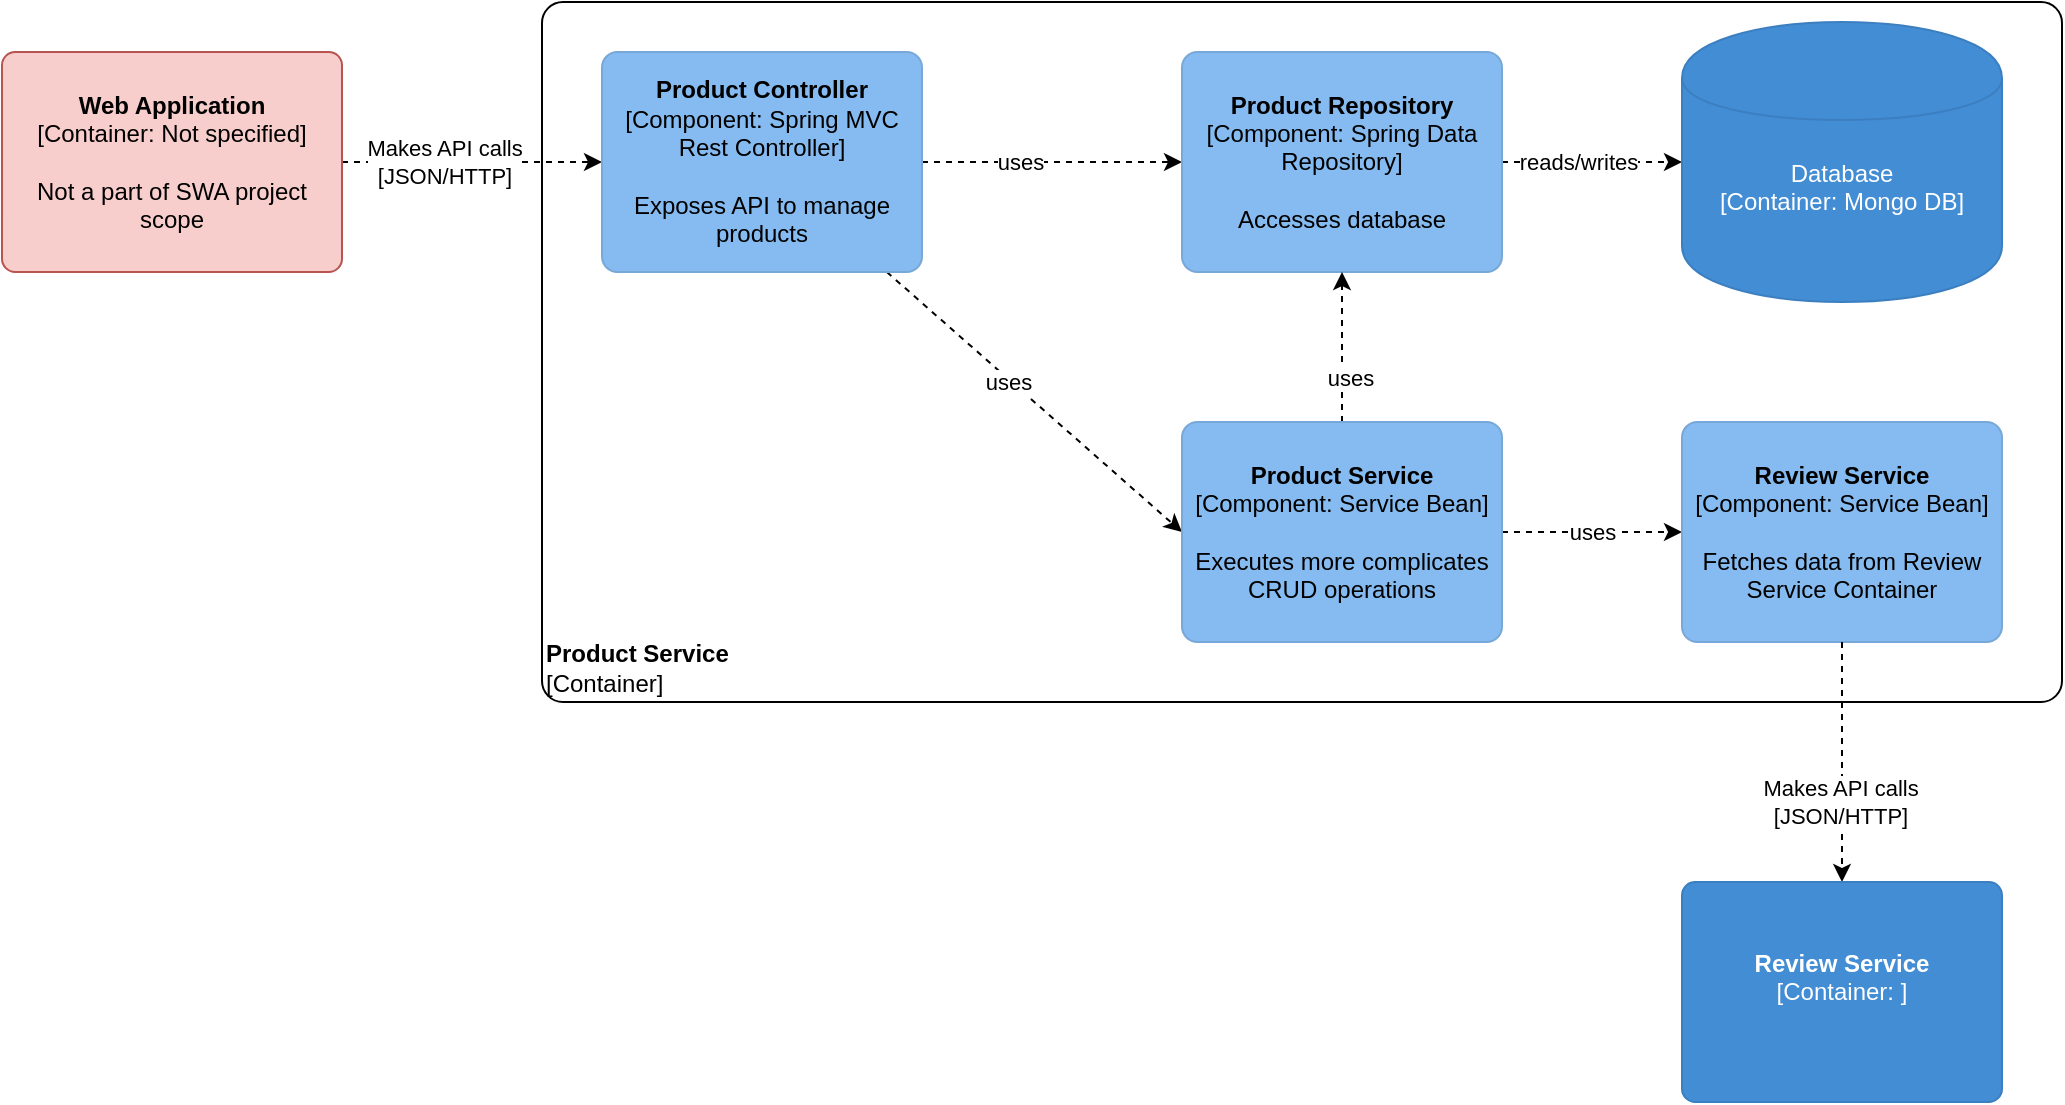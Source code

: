 <mxfile version="13.0.8" type="device"><diagram id="yAUHVVluAWR5y7W_HM3Q" name="Page-1"><mxGraphModel dx="1773" dy="600" grid="1" gridSize="10" guides="1" tooltips="1" connect="1" arrows="1" fold="1" page="1" pageScale="1" pageWidth="827" pageHeight="1169" math="0" shadow="0"><root><mxCell id="0"/><mxCell id="1" parent="0"/><object label="&lt;div style=&quot;text-align: left&quot;&gt;&lt;b&gt;Product Service&lt;/b&gt;&lt;/div&gt;&lt;div style=&quot;text-align: left&quot;&gt;[Container]&lt;/div&gt;" placeholders="1" c4Name="Product Service" c4Type="ExecutionEnvironment" c4Application="Component" id="vnz1lYTZCwUQaiU7w8F0-27"><mxCell style="rounded=1;whiteSpace=wrap;html=1;labelBackgroundColor=none;fillColor=#ffffff;fontColor=#000000;align=left;arcSize=3;strokeColor=#000000;verticalAlign=bottom;" parent="1" vertex="1"><mxGeometry x="130" y="170" width="760" height="350" as="geometry"/><C4ExecutionEnvironment as="c4"/></mxCell></object><mxCell id="vnz1lYTZCwUQaiU7w8F0-33" style="rounded=0;orthogonalLoop=1;jettySize=auto;html=1;entryX=0;entryY=0.5;entryDx=0;entryDy=0;dashed=1;" parent="1" source="vnz1lYTZCwUQaiU7w8F0-29" target="vnz1lYTZCwUQaiU7w8F0-31" edge="1"><mxGeometry relative="1" as="geometry"/></mxCell><mxCell id="vnz1lYTZCwUQaiU7w8F0-34" value="Makes API calls&lt;br&gt;[JSON/HTTP]" style="edgeLabel;html=1;align=center;verticalAlign=middle;resizable=0;points=[];" parent="vnz1lYTZCwUQaiU7w8F0-33" vertex="1" connectable="0"><mxGeometry x="-0.214" relative="1" as="geometry"><mxPoint as="offset"/></mxGeometry></mxCell><object label="&lt;span&gt;&lt;b&gt;Web Application&lt;/b&gt;&lt;/span&gt;&lt;div&gt;[Container:&amp;nbsp;&lt;span&gt;Not specified&lt;/span&gt;&lt;span&gt;]&lt;/span&gt;&lt;/div&gt;&lt;div&gt;&lt;br&gt;&lt;/div&gt;&lt;div&gt;Not a part of SWA project scope&lt;/div&gt;" placeholders="1" c4Name="Web Application" c4Type="Container" c4Technology="Not specified" c4Description="Not a part of SWA project scope" id="vnz1lYTZCwUQaiU7w8F0-29"><mxCell style="rounded=1;whiteSpace=wrap;html=1;labelBackgroundColor=none;fillColor=#f8cecc;align=center;arcSize=6;strokeColor=#b85450;" parent="1" vertex="1"><mxGeometry x="-140" y="195" width="170" height="110" as="geometry"/><C4Container as="c4"/></mxCell></object><mxCell id="vnz1lYTZCwUQaiU7w8F0-36" style="edgeStyle=none;rounded=0;orthogonalLoop=1;jettySize=auto;html=1;entryX=0;entryY=0.5;entryDx=0;entryDy=0;dashed=1;" parent="1" source="vnz1lYTZCwUQaiU7w8F0-31" target="vnz1lYTZCwUQaiU7w8F0-35" edge="1"><mxGeometry relative="1" as="geometry"/></mxCell><mxCell id="vnz1lYTZCwUQaiU7w8F0-37" value="uses" style="edgeLabel;html=1;align=center;verticalAlign=middle;resizable=0;points=[];" parent="vnz1lYTZCwUQaiU7w8F0-36" vertex="1" connectable="0"><mxGeometry x="-0.472" relative="1" as="geometry"><mxPoint x="14.17" as="offset"/></mxGeometry></mxCell><mxCell id="vnz1lYTZCwUQaiU7w8F0-44" style="edgeStyle=none;rounded=0;orthogonalLoop=1;jettySize=auto;html=1;entryX=0;entryY=0.5;entryDx=0;entryDy=0;dashed=1;" parent="1" source="vnz1lYTZCwUQaiU7w8F0-31" target="vnz1lYTZCwUQaiU7w8F0-38" edge="1"><mxGeometry relative="1" as="geometry"/></mxCell><mxCell id="vnz1lYTZCwUQaiU7w8F0-45" value="uses" style="edgeLabel;html=1;align=center;verticalAlign=middle;resizable=0;points=[];" parent="vnz1lYTZCwUQaiU7w8F0-44" vertex="1" connectable="0"><mxGeometry x="-0.172" y="-1" relative="1" as="geometry"><mxPoint as="offset"/></mxGeometry></mxCell><object label="&lt;span&gt;&lt;b&gt;Product Controller&lt;/b&gt;&lt;/span&gt;&lt;div&gt;[Component:&amp;nbsp;&lt;span&gt;Spring MVC Rest Controller&lt;/span&gt;&lt;span&gt;]&lt;/span&gt;&lt;/div&gt;&lt;div&gt;&lt;br&gt;&lt;/div&gt;&lt;div&gt;Exposes API to manage products&lt;/div&gt;" placeholders="1" c4Name="Product Controller" c4Type="Component" c4Technology="Spring MVC Rest Controller" c4Description="Exposes API to manage products" id="vnz1lYTZCwUQaiU7w8F0-31"><mxCell style="rounded=1;whiteSpace=wrap;html=1;labelBackgroundColor=none;fillColor=#85bbf0;fontColor=#000000;align=center;arcSize=7;strokeColor=#78a8d8;" parent="1" vertex="1"><mxGeometry x="160" y="195" width="160" height="110" as="geometry"/><C4Component as="c4"/></mxCell></object><mxCell id="vnz1lYTZCwUQaiU7w8F0-42" style="edgeStyle=none;rounded=0;orthogonalLoop=1;jettySize=auto;html=1;entryX=0;entryY=0.5;entryDx=0;entryDy=0;dashed=1;" parent="1" source="vnz1lYTZCwUQaiU7w8F0-35" target="vnz1lYTZCwUQaiU7w8F0-41" edge="1"><mxGeometry relative="1" as="geometry"/></mxCell><mxCell id="vnz1lYTZCwUQaiU7w8F0-43" value="&lt;div&gt;reads/writes&lt;/div&gt;" style="edgeLabel;html=1;align=center;verticalAlign=middle;resizable=0;points=[];" parent="vnz1lYTZCwUQaiU7w8F0-42" vertex="1" connectable="0"><mxGeometry x="0.533" y="-2" relative="1" as="geometry"><mxPoint x="-31.67" y="-2" as="offset"/></mxGeometry></mxCell><object label="&lt;span&gt;&lt;b&gt;Product Repository&lt;/b&gt;&lt;/span&gt;&lt;div&gt;[Component:&amp;nbsp;&lt;span&gt;Spring Data Repository&lt;/span&gt;&lt;span&gt;]&lt;/span&gt;&lt;/div&gt;&lt;div&gt;&lt;br&gt;&lt;/div&gt;&lt;div&gt;Accesses database&lt;/div&gt;" placeholders="1" c4Name="Product Repository" c4Type="Component" c4Technology="Spring Data Repository" c4Description="Accesses database" id="vnz1lYTZCwUQaiU7w8F0-35"><mxCell style="rounded=1;whiteSpace=wrap;html=1;labelBackgroundColor=none;fillColor=#85bbf0;fontColor=#000000;align=center;arcSize=7;strokeColor=#78a8d8;" parent="1" vertex="1"><mxGeometry x="450" y="195" width="160" height="110" as="geometry"/><C4Component as="c4"/></mxCell></object><mxCell id="vnz1lYTZCwUQaiU7w8F0-46" style="edgeStyle=none;rounded=0;orthogonalLoop=1;jettySize=auto;html=1;entryX=0.5;entryY=1;entryDx=0;entryDy=0;dashed=1;" parent="1" source="vnz1lYTZCwUQaiU7w8F0-38" target="vnz1lYTZCwUQaiU7w8F0-35" edge="1"><mxGeometry relative="1" as="geometry"/></mxCell><mxCell id="vnz1lYTZCwUQaiU7w8F0-47" value="uses" style="edgeLabel;html=1;align=center;verticalAlign=middle;resizable=0;points=[];" parent="vnz1lYTZCwUQaiU7w8F0-46" vertex="1" connectable="0"><mxGeometry x="-0.401" y="-4" relative="1" as="geometry"><mxPoint as="offset"/></mxGeometry></mxCell><mxCell id="vnz1lYTZCwUQaiU7w8F0-49" value="uses" style="edgeStyle=none;rounded=0;orthogonalLoop=1;jettySize=auto;html=1;entryX=0;entryY=0.5;entryDx=0;entryDy=0;dashed=1;" parent="1" source="vnz1lYTZCwUQaiU7w8F0-38" target="vnz1lYTZCwUQaiU7w8F0-48" edge="1"><mxGeometry relative="1" as="geometry"/></mxCell><object label="&lt;span&gt;&lt;b&gt;Product Service&lt;/b&gt;&lt;/span&gt;&lt;div&gt;[Component:&amp;nbsp;&lt;span&gt;Service Bean&lt;/span&gt;&lt;span&gt;]&lt;/span&gt;&lt;/div&gt;&lt;div&gt;&lt;br&gt;&lt;/div&gt;&lt;div&gt;Executes more complicates CRUD operations&lt;/div&gt;" placeholders="1" c4Name="Product Service" c4Type="Component" c4Technology="Service Bean" c4Description="Executes more complicates CRUD operations" id="vnz1lYTZCwUQaiU7w8F0-38"><mxCell style="rounded=1;whiteSpace=wrap;html=1;labelBackgroundColor=none;fillColor=#85bbf0;fontColor=#000000;align=center;arcSize=7;strokeColor=#78a8d8;" parent="1" vertex="1"><mxGeometry x="450" y="380" width="160" height="110" as="geometry"/><C4Component as="c4"/></mxCell></object><object label="&lt;span&gt;Database&lt;/span&gt;&lt;div&gt;[Container:&amp;nbsp;Mongo DB]&lt;/div&gt;&lt;div&gt;&lt;br&gt;&lt;/div&gt;&lt;div&gt;&lt;/div&gt;" placeholders="1" c4Type="Database" c4Technology="Mongo DB" c4Description="" id="vnz1lYTZCwUQaiU7w8F0-41"><mxCell style="shape=cylinder;whiteSpace=wrap;html=1;boundedLbl=1;rounded=0;labelBackgroundColor=none;fillColor=#438dd5;fontSize=12;fontColor=#ffffff;align=center;strokeColor=#3c7fc0;" parent="1" vertex="1"><mxGeometry x="700" y="180" width="160" height="140" as="geometry"/><C4Database as="c4"/></mxCell></object><object label="&lt;span&gt;&lt;b&gt;Review Service&lt;/b&gt;&lt;/span&gt;&lt;div&gt;[Component:&amp;nbsp;&lt;span&gt;Service Bean&lt;/span&gt;&lt;span&gt;]&lt;/span&gt;&lt;/div&gt;&lt;div&gt;&lt;br&gt;&lt;/div&gt;&lt;div&gt;Fetches data from Review Service Container&lt;/div&gt;" placeholders="1" c4Name="Review Service" c4Type="Component" c4Technology="Service Bean" c4Description="Fetches data from Review Service Container" id="vnz1lYTZCwUQaiU7w8F0-48"><mxCell style="rounded=1;whiteSpace=wrap;html=1;labelBackgroundColor=none;fillColor=#85bbf0;fontColor=#000000;align=center;arcSize=7;strokeColor=#78a8d8;" parent="1" vertex="1"><mxGeometry x="700" y="380" width="160" height="110" as="geometry"/><C4Component as="c4"/></mxCell></object><mxCell id="vnz1lYTZCwUQaiU7w8F0-51" style="edgeStyle=none;rounded=0;orthogonalLoop=1;jettySize=auto;html=1;entryX=0.5;entryY=0;entryDx=0;entryDy=0;dashed=1;fontColor=#000000;exitX=0.5;exitY=1;exitDx=0;exitDy=0;" parent="1" source="vnz1lYTZCwUQaiU7w8F0-48" target="vnz1lYTZCwUQaiU7w8F0-53" edge="1"><mxGeometry relative="1" as="geometry"><mxPoint x="840" y="470" as="sourcePoint"/></mxGeometry></mxCell><mxCell id="vnz1lYTZCwUQaiU7w8F0-52" value="Makes API calls&lt;br&gt;[JSON/HTTP]" style="edgeLabel;html=1;align=center;verticalAlign=middle;resizable=0;points=[];fontColor=#000000;" parent="vnz1lYTZCwUQaiU7w8F0-51" vertex="1" connectable="0"><mxGeometry x="0.323" y="-1" relative="1" as="geometry"><mxPoint as="offset"/></mxGeometry></mxCell><object label="&lt;span&gt;&lt;b&gt;Review Service&lt;/b&gt;&lt;/span&gt;&lt;div&gt;[Container:&amp;nbsp;&lt;span&gt;&lt;/span&gt;&lt;span&gt;]&lt;/span&gt;&lt;/div&gt;&lt;div&gt;&lt;br&gt;&lt;/div&gt;&lt;div&gt;&lt;/div&gt;" placeholders="1" c4Name="Review Service" c4Type="Container" c4Technology="" c4Description="" id="vnz1lYTZCwUQaiU7w8F0-53"><mxCell style="rounded=1;whiteSpace=wrap;html=1;labelBackgroundColor=none;fillColor=#438dd5;fontColor=#ffffff;align=center;arcSize=6;strokeColor=#3c7fc0;" parent="1" vertex="1"><mxGeometry x="700" y="610" width="160" height="110" as="geometry"/><C4Container as="c4"/></mxCell></object></root></mxGraphModel></diagram></mxfile>